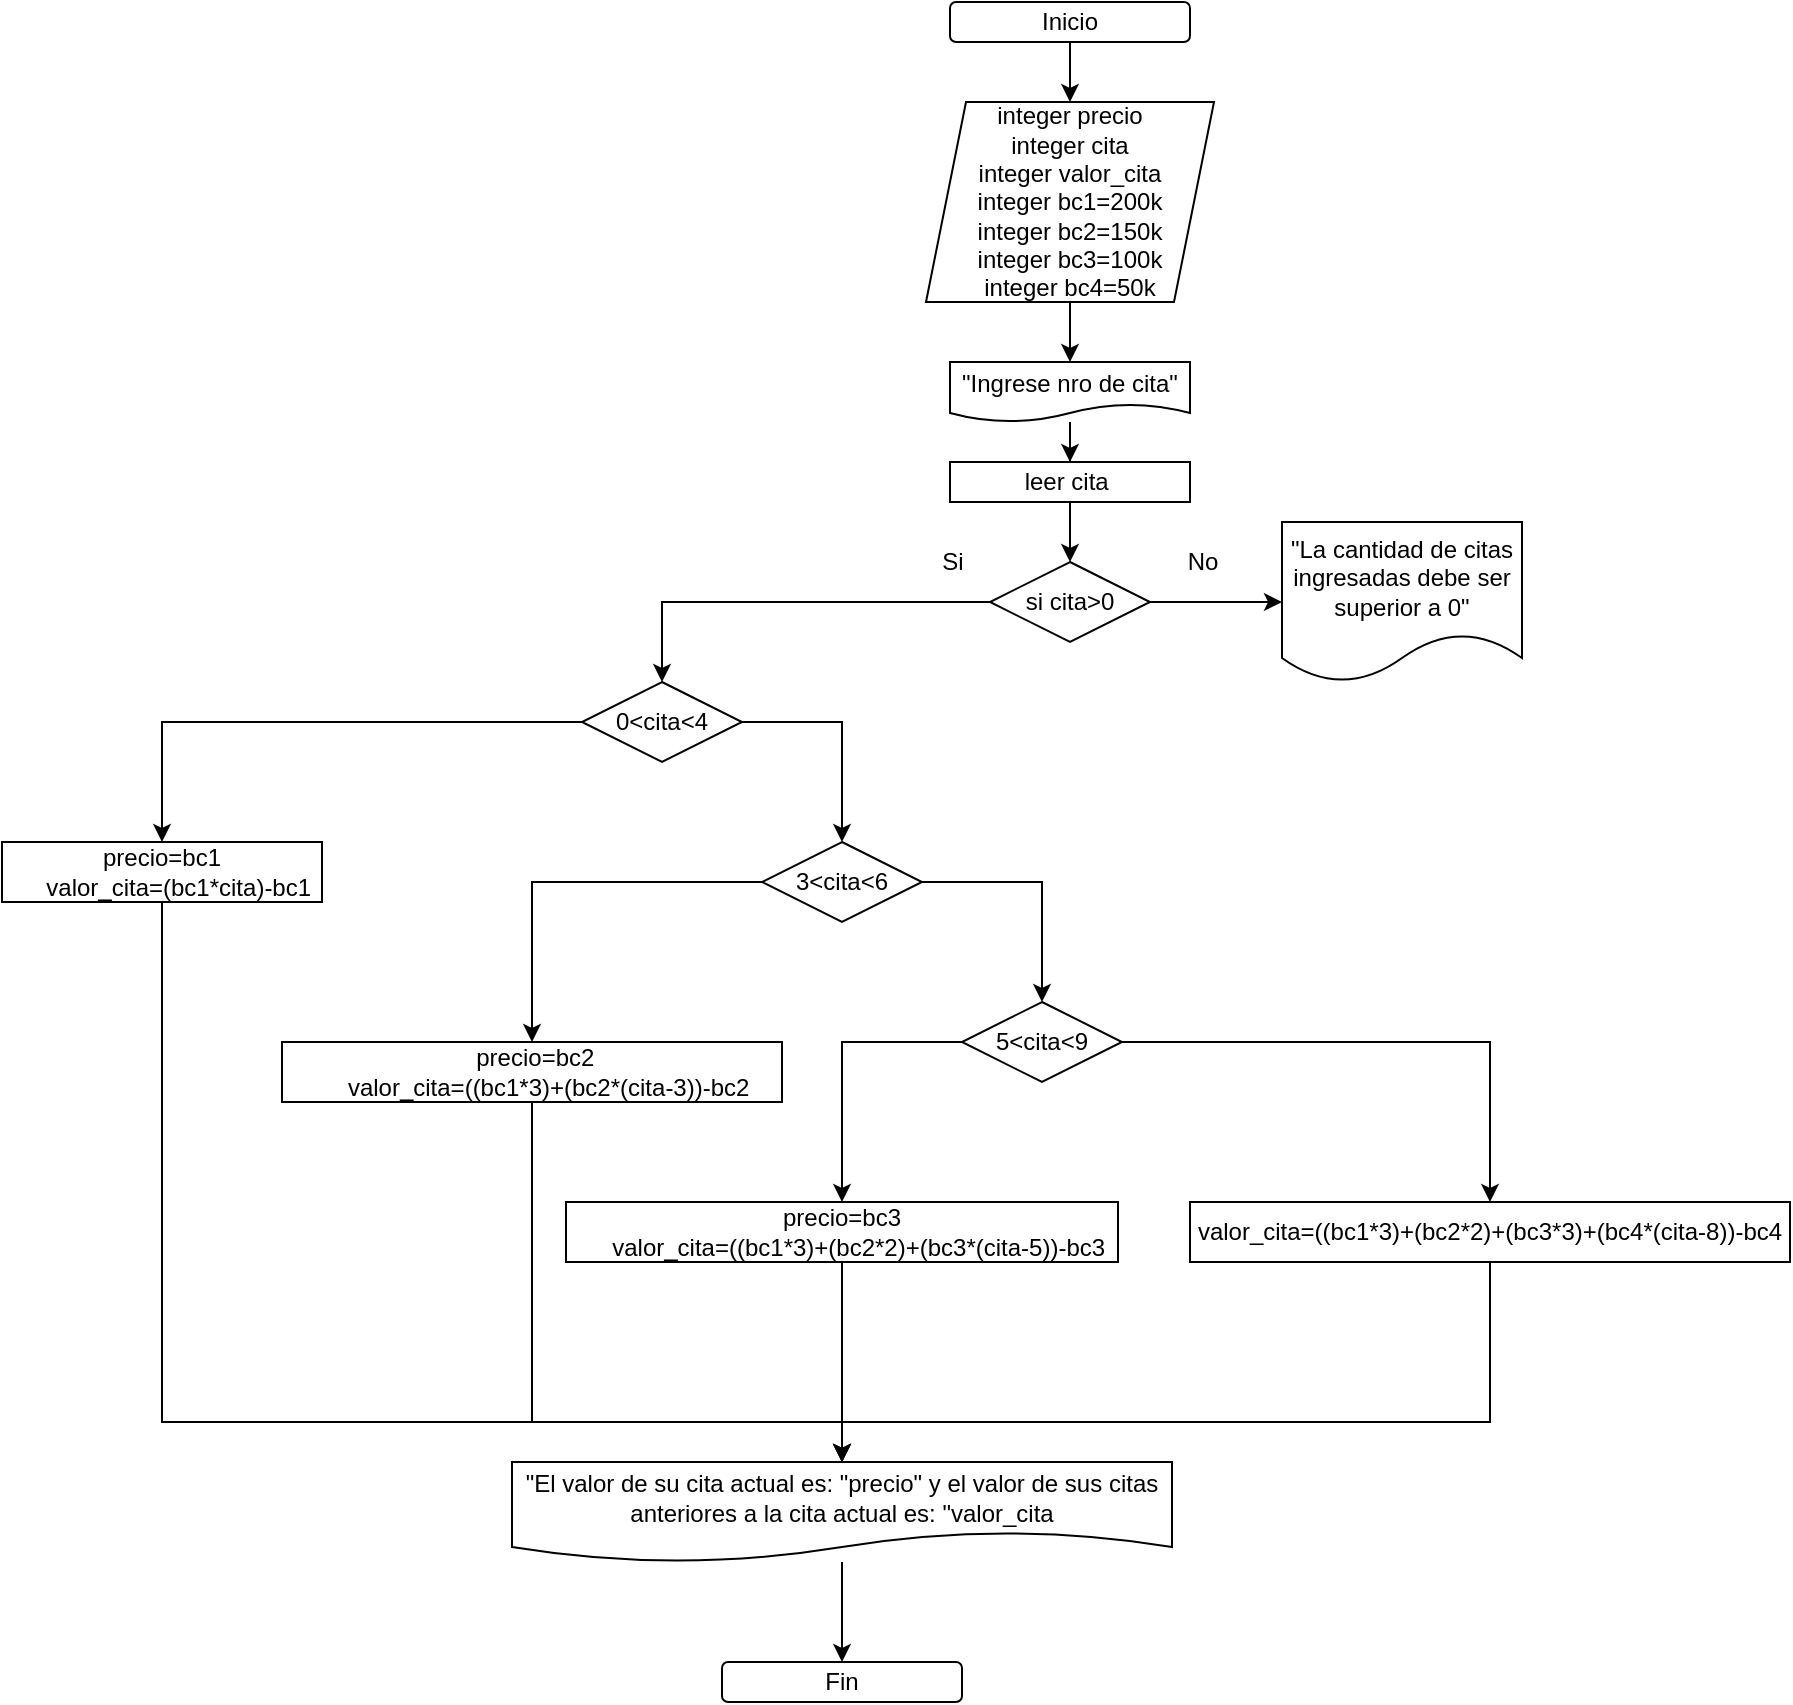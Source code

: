 <mxfile version="14.6.13" type="device"><diagram id="bV5OU3d8PMAHStCEhlgv" name="Página-1"><mxGraphModel dx="1851" dy="592" grid="1" gridSize="10" guides="1" tooltips="1" connect="1" arrows="1" fold="1" page="1" pageScale="1" pageWidth="827" pageHeight="1169" math="0" shadow="0"><root><mxCell id="0"/><mxCell id="1" parent="0"/><mxCell id="YfFVODbLUdOhkGZ6E1AE-3" style="edgeStyle=orthogonalEdgeStyle;rounded=0;orthogonalLoop=1;jettySize=auto;html=1;" edge="1" parent="1" source="YfFVODbLUdOhkGZ6E1AE-1" target="YfFVODbLUdOhkGZ6E1AE-2"><mxGeometry relative="1" as="geometry"/></mxCell><mxCell id="YfFVODbLUdOhkGZ6E1AE-1" value="Inicio" style="rounded=1;whiteSpace=wrap;html=1;" vertex="1" parent="1"><mxGeometry x="354" y="10" width="120" height="20" as="geometry"/></mxCell><mxCell id="YfFVODbLUdOhkGZ6E1AE-6" style="edgeStyle=orthogonalEdgeStyle;rounded=0;orthogonalLoop=1;jettySize=auto;html=1;entryX=0.5;entryY=0;entryDx=0;entryDy=0;" edge="1" parent="1" source="YfFVODbLUdOhkGZ6E1AE-2" target="YfFVODbLUdOhkGZ6E1AE-5"><mxGeometry relative="1" as="geometry"/></mxCell><mxCell id="YfFVODbLUdOhkGZ6E1AE-2" value="&lt;div&gt;integer precio&lt;/div&gt;&lt;div&gt;integer cita&lt;/div&gt;&lt;div&gt;integer valor_cita&lt;/div&gt;&lt;div&gt;integer bc1=200k&lt;/div&gt;&lt;div&gt;integer bc2=150k&lt;/div&gt;&lt;div&gt;integer bc3=100k&lt;/div&gt;&lt;div&gt;integer bc4=50k&lt;/div&gt;" style="shape=parallelogram;perimeter=parallelogramPerimeter;whiteSpace=wrap;html=1;fixedSize=1;" vertex="1" parent="1"><mxGeometry x="342" y="60" width="144" height="100" as="geometry"/></mxCell><mxCell id="YfFVODbLUdOhkGZ6E1AE-8" style="edgeStyle=orthogonalEdgeStyle;rounded=0;orthogonalLoop=1;jettySize=auto;html=1;entryX=0.5;entryY=0;entryDx=0;entryDy=0;" edge="1" parent="1" source="YfFVODbLUdOhkGZ6E1AE-5" target="YfFVODbLUdOhkGZ6E1AE-7"><mxGeometry relative="1" as="geometry"/></mxCell><mxCell id="YfFVODbLUdOhkGZ6E1AE-5" value="&quot;Ingrese nro de cita&quot;" style="shape=document;whiteSpace=wrap;html=1;boundedLbl=1;" vertex="1" parent="1"><mxGeometry x="354" y="190" width="120" height="30" as="geometry"/></mxCell><mxCell id="YfFVODbLUdOhkGZ6E1AE-11" style="edgeStyle=orthogonalEdgeStyle;rounded=0;orthogonalLoop=1;jettySize=auto;html=1;" edge="1" parent="1" source="YfFVODbLUdOhkGZ6E1AE-7" target="YfFVODbLUdOhkGZ6E1AE-10"><mxGeometry relative="1" as="geometry"/></mxCell><mxCell id="YfFVODbLUdOhkGZ6E1AE-7" value="leer cita&amp;nbsp;" style="rounded=0;whiteSpace=wrap;html=1;" vertex="1" parent="1"><mxGeometry x="354" y="240" width="120" height="20" as="geometry"/></mxCell><mxCell id="YfFVODbLUdOhkGZ6E1AE-13" style="edgeStyle=orthogonalEdgeStyle;rounded=0;orthogonalLoop=1;jettySize=auto;html=1;exitX=1;exitY=0.5;exitDx=0;exitDy=0;entryX=0;entryY=0.5;entryDx=0;entryDy=0;" edge="1" parent="1" source="YfFVODbLUdOhkGZ6E1AE-10" target="YfFVODbLUdOhkGZ6E1AE-12"><mxGeometry relative="1" as="geometry"/></mxCell><mxCell id="YfFVODbLUdOhkGZ6E1AE-17" style="edgeStyle=orthogonalEdgeStyle;rounded=0;orthogonalLoop=1;jettySize=auto;html=1;entryX=0.5;entryY=0;entryDx=0;entryDy=0;" edge="1" parent="1" source="YfFVODbLUdOhkGZ6E1AE-10" target="YfFVODbLUdOhkGZ6E1AE-16"><mxGeometry relative="1" as="geometry"/></mxCell><mxCell id="YfFVODbLUdOhkGZ6E1AE-10" value="si cita&amp;gt;0" style="rhombus;whiteSpace=wrap;html=1;" vertex="1" parent="1"><mxGeometry x="374" y="290" width="80" height="40" as="geometry"/></mxCell><mxCell id="YfFVODbLUdOhkGZ6E1AE-12" value="&quot;La cantidad de citas ingresadas debe ser superior a 0&quot;" style="shape=document;whiteSpace=wrap;html=1;boundedLbl=1;" vertex="1" parent="1"><mxGeometry x="520" y="270" width="120" height="80" as="geometry"/></mxCell><mxCell id="YfFVODbLUdOhkGZ6E1AE-14" value="No" style="text;html=1;align=center;verticalAlign=middle;resizable=0;points=[];autosize=1;strokeColor=none;" vertex="1" parent="1"><mxGeometry x="465" y="280" width="30" height="20" as="geometry"/></mxCell><mxCell id="YfFVODbLUdOhkGZ6E1AE-15" value="Si" style="text;html=1;align=center;verticalAlign=middle;resizable=0;points=[];autosize=1;strokeColor=none;" vertex="1" parent="1"><mxGeometry x="340" y="280" width="30" height="20" as="geometry"/></mxCell><mxCell id="YfFVODbLUdOhkGZ6E1AE-19" style="edgeStyle=orthogonalEdgeStyle;rounded=0;orthogonalLoop=1;jettySize=auto;html=1;entryX=0.5;entryY=0;entryDx=0;entryDy=0;" edge="1" parent="1" source="YfFVODbLUdOhkGZ6E1AE-16" target="YfFVODbLUdOhkGZ6E1AE-18"><mxGeometry relative="1" as="geometry"/></mxCell><mxCell id="YfFVODbLUdOhkGZ6E1AE-23" style="edgeStyle=orthogonalEdgeStyle;rounded=0;orthogonalLoop=1;jettySize=auto;html=1;exitX=0;exitY=0.5;exitDx=0;exitDy=0;entryX=0.5;entryY=0;entryDx=0;entryDy=0;" edge="1" parent="1" source="YfFVODbLUdOhkGZ6E1AE-16" target="YfFVODbLUdOhkGZ6E1AE-22"><mxGeometry relative="1" as="geometry"/></mxCell><mxCell id="YfFVODbLUdOhkGZ6E1AE-16" value="0&amp;lt;cita&amp;lt;4" style="rhombus;whiteSpace=wrap;html=1;" vertex="1" parent="1"><mxGeometry x="170" y="350" width="80" height="40" as="geometry"/></mxCell><mxCell id="YfFVODbLUdOhkGZ6E1AE-21" style="edgeStyle=orthogonalEdgeStyle;rounded=0;orthogonalLoop=1;jettySize=auto;html=1;entryX=0.5;entryY=0;entryDx=0;entryDy=0;" edge="1" parent="1" source="YfFVODbLUdOhkGZ6E1AE-18" target="YfFVODbLUdOhkGZ6E1AE-20"><mxGeometry relative="1" as="geometry"/></mxCell><mxCell id="YfFVODbLUdOhkGZ6E1AE-25" style="edgeStyle=orthogonalEdgeStyle;rounded=0;orthogonalLoop=1;jettySize=auto;html=1;entryX=0.5;entryY=0;entryDx=0;entryDy=0;" edge="1" parent="1" source="YfFVODbLUdOhkGZ6E1AE-18" target="YfFVODbLUdOhkGZ6E1AE-24"><mxGeometry relative="1" as="geometry"><Array as="points"><mxPoint x="145" y="450"/></Array></mxGeometry></mxCell><mxCell id="YfFVODbLUdOhkGZ6E1AE-18" value="3&amp;lt;cita&amp;lt;6" style="rhombus;whiteSpace=wrap;html=1;" vertex="1" parent="1"><mxGeometry x="260" y="430" width="80" height="40" as="geometry"/></mxCell><mxCell id="YfFVODbLUdOhkGZ6E1AE-27" style="edgeStyle=orthogonalEdgeStyle;rounded=0;orthogonalLoop=1;jettySize=auto;html=1;" edge="1" parent="1" source="YfFVODbLUdOhkGZ6E1AE-20" target="YfFVODbLUdOhkGZ6E1AE-26"><mxGeometry relative="1" as="geometry"><Array as="points"><mxPoint x="300" y="530"/></Array></mxGeometry></mxCell><mxCell id="YfFVODbLUdOhkGZ6E1AE-29" style="edgeStyle=orthogonalEdgeStyle;rounded=0;orthogonalLoop=1;jettySize=auto;html=1;entryX=0.5;entryY=0;entryDx=0;entryDy=0;" edge="1" parent="1" source="YfFVODbLUdOhkGZ6E1AE-20" target="YfFVODbLUdOhkGZ6E1AE-28"><mxGeometry relative="1" as="geometry"/></mxCell><mxCell id="YfFVODbLUdOhkGZ6E1AE-20" value="5&amp;lt;cita&amp;lt;9" style="rhombus;whiteSpace=wrap;html=1;" vertex="1" parent="1"><mxGeometry x="360" y="510" width="80" height="40" as="geometry"/></mxCell><mxCell id="YfFVODbLUdOhkGZ6E1AE-35" style="edgeStyle=orthogonalEdgeStyle;rounded=0;orthogonalLoop=1;jettySize=auto;html=1;entryX=0.5;entryY=0;entryDx=0;entryDy=0;" edge="1" parent="1" source="YfFVODbLUdOhkGZ6E1AE-22" target="YfFVODbLUdOhkGZ6E1AE-30"><mxGeometry relative="1" as="geometry"><Array as="points"><mxPoint x="-40" y="720"/><mxPoint x="300" y="720"/></Array></mxGeometry></mxCell><mxCell id="YfFVODbLUdOhkGZ6E1AE-22" value="&lt;div&gt;precio=bc1&lt;/div&gt;&lt;div&gt;&lt;span&gt;&#9;&lt;/span&gt;&amp;nbsp; &amp;nbsp; &amp;nbsp;valor_cita=(bc1*cita)-bc1&lt;/div&gt;" style="rounded=0;whiteSpace=wrap;html=1;" vertex="1" parent="1"><mxGeometry x="-120" y="430" width="160" height="30" as="geometry"/></mxCell><mxCell id="YfFVODbLUdOhkGZ6E1AE-36" style="edgeStyle=orthogonalEdgeStyle;rounded=0;orthogonalLoop=1;jettySize=auto;html=1;" edge="1" parent="1" source="YfFVODbLUdOhkGZ6E1AE-24" target="YfFVODbLUdOhkGZ6E1AE-30"><mxGeometry relative="1" as="geometry"><Array as="points"><mxPoint x="145" y="720"/><mxPoint x="300" y="720"/></Array></mxGeometry></mxCell><mxCell id="YfFVODbLUdOhkGZ6E1AE-24" value="&lt;div&gt;&amp;nbsp;precio=bc2&lt;/div&gt;&lt;div&gt;&lt;span&gt;&#9;&lt;/span&gt;&amp;nbsp; &amp;nbsp; &amp;nbsp;valor_cita=((bc1*3)+(bc2*(cita-3))-bc2&lt;/div&gt;" style="rounded=0;whiteSpace=wrap;html=1;" vertex="1" parent="1"><mxGeometry x="20" y="530" width="250" height="30" as="geometry"/></mxCell><mxCell id="YfFVODbLUdOhkGZ6E1AE-37" style="edgeStyle=orthogonalEdgeStyle;rounded=0;orthogonalLoop=1;jettySize=auto;html=1;" edge="1" parent="1" source="YfFVODbLUdOhkGZ6E1AE-26" target="YfFVODbLUdOhkGZ6E1AE-30"><mxGeometry relative="1" as="geometry"/></mxCell><mxCell id="YfFVODbLUdOhkGZ6E1AE-26" value="&lt;div&gt;precio=bc3&lt;/div&gt;&lt;div&gt;&lt;span&gt;&#9;&lt;/span&gt;&amp;nbsp; &amp;nbsp; &amp;nbsp;valor_cita=((bc1*3)+(bc2*2)+(bc3*(cita-5))-bc3&lt;/div&gt;" style="rounded=0;whiteSpace=wrap;html=1;" vertex="1" parent="1"><mxGeometry x="162" y="610" width="276" height="30" as="geometry"/></mxCell><mxCell id="YfFVODbLUdOhkGZ6E1AE-32" style="edgeStyle=orthogonalEdgeStyle;rounded=0;orthogonalLoop=1;jettySize=auto;html=1;entryX=0.5;entryY=0;entryDx=0;entryDy=0;" edge="1" parent="1" source="YfFVODbLUdOhkGZ6E1AE-28" target="YfFVODbLUdOhkGZ6E1AE-30"><mxGeometry relative="1" as="geometry"><Array as="points"><mxPoint x="624" y="720"/><mxPoint x="300" y="720"/></Array></mxGeometry></mxCell><mxCell id="YfFVODbLUdOhkGZ6E1AE-28" value="valor_cita=((bc1*3)+(bc2*2)+(bc3*3)+(bc4*(cita-8))-bc4" style="rounded=0;whiteSpace=wrap;html=1;" vertex="1" parent="1"><mxGeometry x="474" y="610" width="300" height="30" as="geometry"/></mxCell><mxCell id="YfFVODbLUdOhkGZ6E1AE-39" style="edgeStyle=orthogonalEdgeStyle;rounded=0;orthogonalLoop=1;jettySize=auto;html=1;entryX=0.5;entryY=0;entryDx=0;entryDy=0;" edge="1" parent="1" source="YfFVODbLUdOhkGZ6E1AE-30" target="YfFVODbLUdOhkGZ6E1AE-38"><mxGeometry relative="1" as="geometry"/></mxCell><mxCell id="YfFVODbLUdOhkGZ6E1AE-30" value="&quot;El valor de su cita actual es: &quot;precio&quot; y el valor de sus citas anteriores a la cita actual es: &quot;valor_cita" style="shape=document;whiteSpace=wrap;html=1;boundedLbl=1;" vertex="1" parent="1"><mxGeometry x="135" y="740" width="330" height="50" as="geometry"/></mxCell><mxCell id="YfFVODbLUdOhkGZ6E1AE-38" value="Fin" style="rounded=1;whiteSpace=wrap;html=1;" vertex="1" parent="1"><mxGeometry x="240" y="840" width="120" height="20" as="geometry"/></mxCell></root></mxGraphModel></diagram></mxfile>